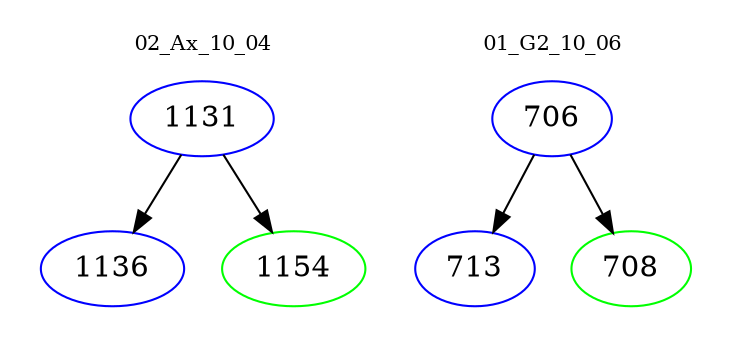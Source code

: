 digraph{
subgraph cluster_0 {
color = white
label = "02_Ax_10_04";
fontsize=10;
T0_1131 [label="1131", color="blue"]
T0_1131 -> T0_1136 [color="black"]
T0_1136 [label="1136", color="blue"]
T0_1131 -> T0_1154 [color="black"]
T0_1154 [label="1154", color="green"]
}
subgraph cluster_1 {
color = white
label = "01_G2_10_06";
fontsize=10;
T1_706 [label="706", color="blue"]
T1_706 -> T1_713 [color="black"]
T1_713 [label="713", color="blue"]
T1_706 -> T1_708 [color="black"]
T1_708 [label="708", color="green"]
}
}
